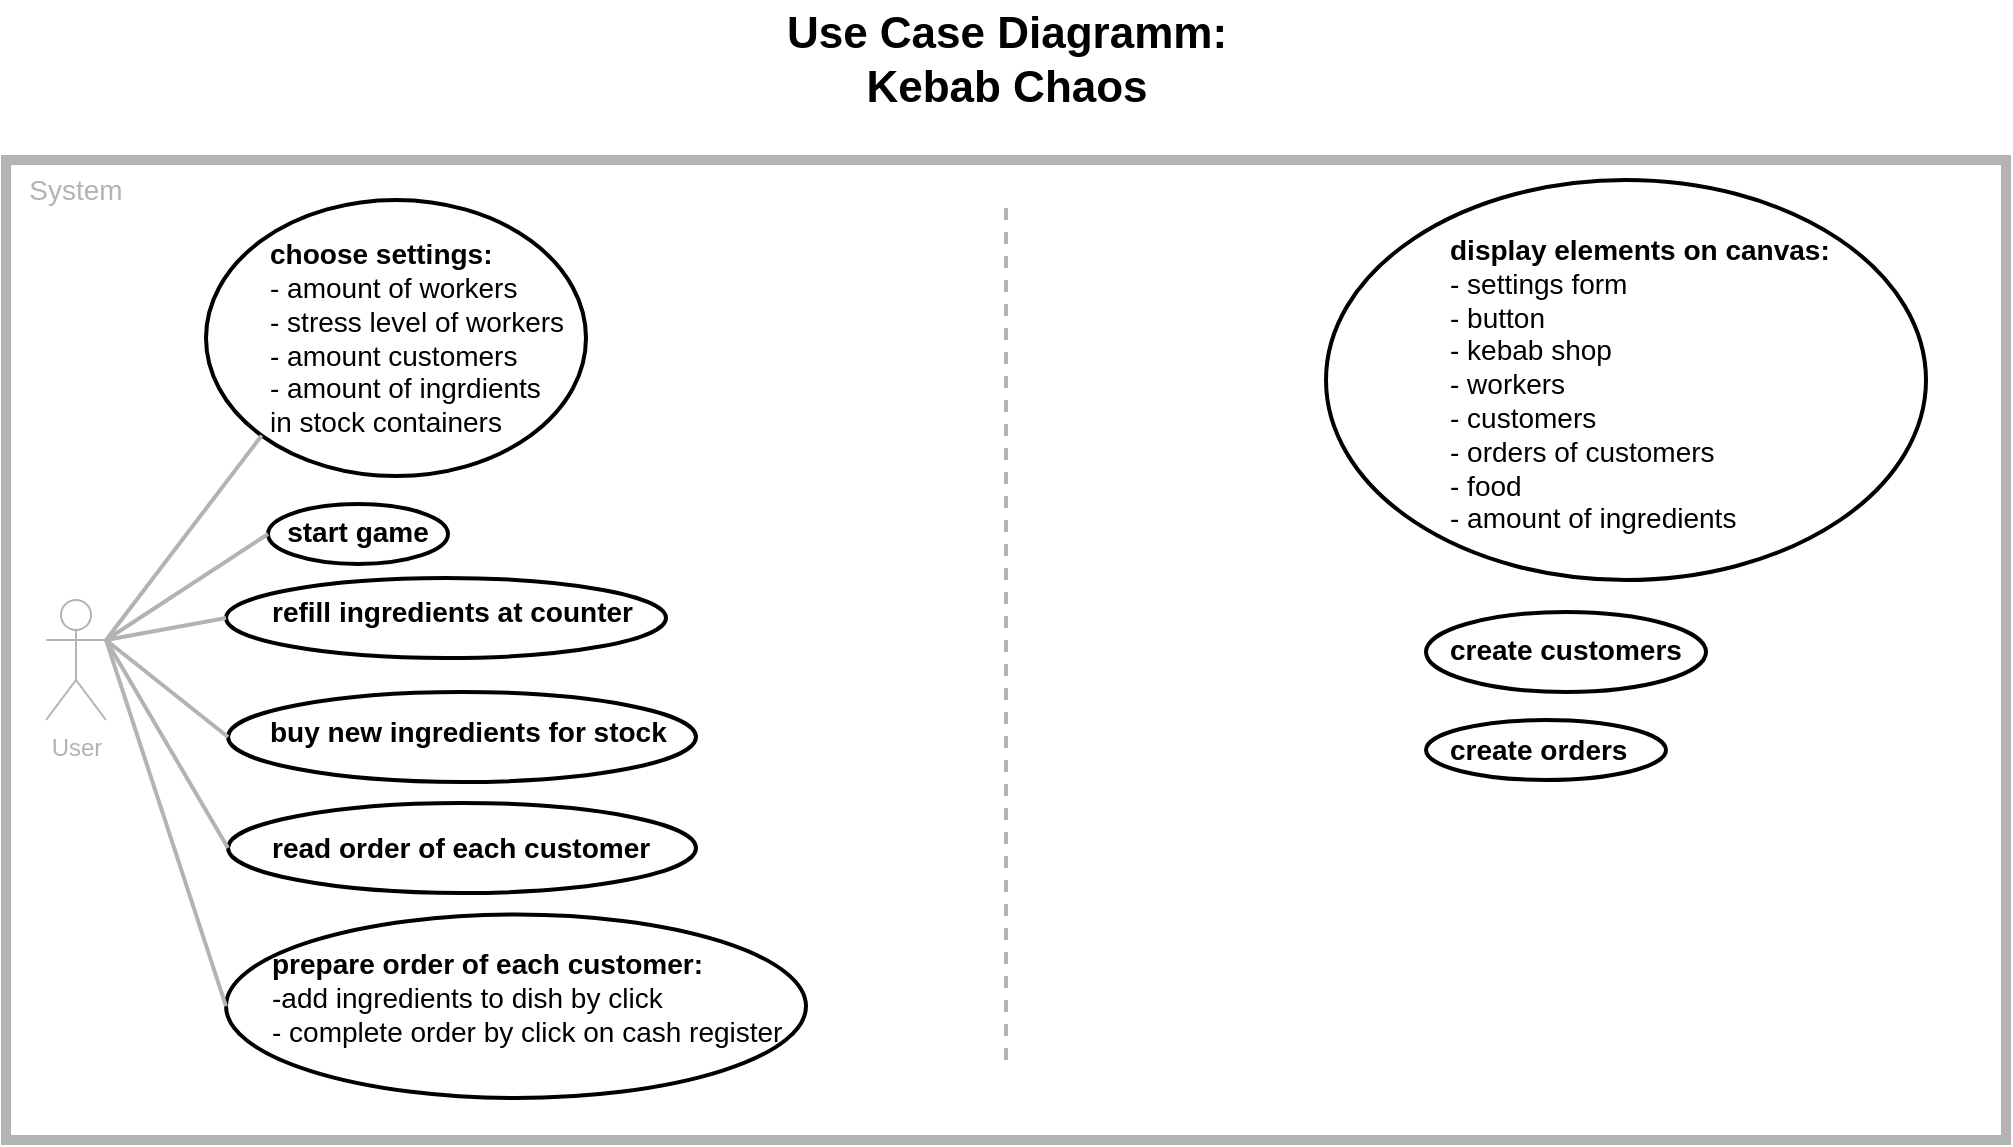 <mxfile version="16.5.5" type="device"><diagram id="e5UdjYOvo_wOnxDfpdJo" name="Page-1"><mxGraphModel dx="1379" dy="1414" grid="1" gridSize="10" guides="1" tooltips="1" connect="1" arrows="1" fold="1" page="1" pageScale="1" pageWidth="1169" pageHeight="827" math="0" shadow="0"><root><mxCell id="0"/><mxCell id="1" parent="0"/><mxCell id="oPhZlOB3vCfz6fM3Grpa-38" value="" style="rounded=0;whiteSpace=wrap;html=1;fontSize=14;fontColor=#B3B3B3;strokeColor=#B3B3B3;strokeWidth=5;fillColor=none;" vertex="1" parent="1"><mxGeometry x="84" y="-730" width="1000" height="490" as="geometry"/></mxCell><mxCell id="oPhZlOB3vCfz6fM3Grpa-1" value="&lt;font color=&quot;#b3b3b3&quot;&gt;User&lt;/font&gt;" style="shape=umlActor;verticalLabelPosition=bottom;verticalAlign=top;html=1;outlineConnect=0;strokeColor=#B3B3B3;" vertex="1" parent="1"><mxGeometry x="104" y="-510" width="30" height="60" as="geometry"/></mxCell><mxCell id="oPhZlOB3vCfz6fM3Grpa-6" value="Use Case Diagramm:&lt;br&gt;Kebab Chaos" style="text;html=1;align=center;verticalAlign=middle;resizable=0;points=[];autosize=1;strokeColor=none;fillColor=none;strokeWidth=6;fontSize=22;fontStyle=1" vertex="1" parent="1"><mxGeometry x="464" y="-810" width="240" height="60" as="geometry"/></mxCell><mxCell id="oPhZlOB3vCfz6fM3Grpa-7" value="&lt;font style=&quot;font-size: 14px&quot;&gt;&lt;b&gt;start game&lt;/b&gt;&lt;/font&gt;" style="text;html=1;strokeColor=none;fillColor=none;align=center;verticalAlign=middle;whiteSpace=wrap;rounded=0;fontSize=22;" vertex="1" parent="1"><mxGeometry x="215" y="-561" width="90" height="30" as="geometry"/></mxCell><mxCell id="oPhZlOB3vCfz6fM3Grpa-8" value="&lt;b&gt;choose settings:&lt;/b&gt;&lt;br&gt;- amount of workers&lt;br&gt;- stress level of workers&lt;br&gt;- amount customers&lt;br&gt;- amount of ingrdients&lt;br&gt;in stock containers" style="text;html=1;strokeColor=none;fillColor=none;align=left;verticalAlign=middle;whiteSpace=wrap;rounded=0;fontSize=14;" vertex="1" parent="1"><mxGeometry x="214" y="-691" width="150" height="100" as="geometry"/></mxCell><mxCell id="oPhZlOB3vCfz6fM3Grpa-9" value="" style="ellipse;whiteSpace=wrap;html=1;fontSize=14;strokeWidth=2;fillColor=none;" vertex="1" parent="1"><mxGeometry x="184" y="-710" width="190" height="138" as="geometry"/></mxCell><mxCell id="oPhZlOB3vCfz6fM3Grpa-10" value="" style="ellipse;whiteSpace=wrap;html=1;fontSize=14;strokeWidth=2;fillColor=none;fontStyle=1" vertex="1" parent="1"><mxGeometry x="215" y="-558" width="90" height="30" as="geometry"/></mxCell><mxCell id="oPhZlOB3vCfz6fM3Grpa-13" value="&lt;font style=&quot;font-size: 14px&quot;&gt;&lt;b&gt;refill ingredients at counter&lt;/b&gt;&lt;/font&gt;" style="text;html=1;strokeColor=none;fillColor=none;align=left;verticalAlign=middle;whiteSpace=wrap;rounded=0;fontSize=22;" vertex="1" parent="1"><mxGeometry x="215" y="-521" width="190" height="30" as="geometry"/></mxCell><mxCell id="oPhZlOB3vCfz6fM3Grpa-14" value="&lt;font style=&quot;font-size: 14px&quot;&gt;&lt;b&gt;buy new ingredients for stock&lt;/b&gt;&lt;/font&gt;" style="text;html=1;strokeColor=none;fillColor=none;align=left;verticalAlign=middle;whiteSpace=wrap;rounded=0;fontSize=22;" vertex="1" parent="1"><mxGeometry x="214" y="-461" width="219" height="30" as="geometry"/></mxCell><mxCell id="oPhZlOB3vCfz6fM3Grpa-15" value="" style="ellipse;whiteSpace=wrap;html=1;fontSize=14;strokeWidth=2;fillColor=none;fontStyle=1" vertex="1" parent="1"><mxGeometry x="194" y="-521" width="220" height="40" as="geometry"/></mxCell><mxCell id="oPhZlOB3vCfz6fM3Grpa-16" value="" style="ellipse;whiteSpace=wrap;html=1;fontSize=14;strokeWidth=2;fillColor=none;fontStyle=1" vertex="1" parent="1"><mxGeometry x="195" y="-464" width="234" height="45" as="geometry"/></mxCell><mxCell id="oPhZlOB3vCfz6fM3Grpa-17" value="" style="ellipse;whiteSpace=wrap;html=1;fontSize=14;strokeWidth=2;fillColor=none;fontStyle=1;align=left;" vertex="1" parent="1"><mxGeometry x="195" y="-408.5" width="234" height="45" as="geometry"/></mxCell><mxCell id="oPhZlOB3vCfz6fM3Grpa-18" value="&lt;b&gt;read order of each customer&lt;/b&gt;" style="text;html=1;strokeColor=none;fillColor=none;align=left;verticalAlign=middle;whiteSpace=wrap;rounded=0;fontSize=14;" vertex="1" parent="1"><mxGeometry x="215" y="-401" width="199" height="30" as="geometry"/></mxCell><mxCell id="oPhZlOB3vCfz6fM3Grpa-19" value="" style="ellipse;whiteSpace=wrap;html=1;fontSize=14;strokeWidth=2;fillColor=none;fontStyle=1" vertex="1" parent="1"><mxGeometry x="194" y="-352.75" width="290" height="91.75" as="geometry"/></mxCell><mxCell id="oPhZlOB3vCfz6fM3Grpa-21" value="&lt;b&gt;prepare order of each customer:&lt;/b&gt;&lt;br&gt;-add&amp;nbsp;ingredients to dish by click&lt;br&gt;- complete order by click on cash register&lt;br&gt;" style="text;html=1;strokeColor=none;fillColor=none;align=left;verticalAlign=middle;whiteSpace=wrap;rounded=0;fontSize=14;" vertex="1" parent="1"><mxGeometry x="215" y="-341" width="260" height="60" as="geometry"/></mxCell><mxCell id="oPhZlOB3vCfz6fM3Grpa-24" value="" style="endArrow=none;html=1;rounded=0;fontSize=14;fontColor=#B3B3B3;strokeColor=#B3B3B3;strokeWidth=2;exitX=1;exitY=0.333;exitDx=0;exitDy=0;exitPerimeter=0;entryX=0;entryY=1;entryDx=0;entryDy=0;" edge="1" parent="1" source="oPhZlOB3vCfz6fM3Grpa-1" target="oPhZlOB3vCfz6fM3Grpa-9"><mxGeometry width="50" height="50" relative="1" as="geometry"><mxPoint x="564" y="-390" as="sourcePoint"/><mxPoint x="674" y="-480" as="targetPoint"/></mxGeometry></mxCell><mxCell id="oPhZlOB3vCfz6fM3Grpa-25" value="" style="endArrow=none;html=1;rounded=0;fontSize=14;fontColor=#B3B3B3;strokeColor=#B3B3B3;strokeWidth=2;exitX=1;exitY=0.333;exitDx=0;exitDy=0;exitPerimeter=0;entryX=0;entryY=0.5;entryDx=0;entryDy=0;" edge="1" parent="1" source="oPhZlOB3vCfz6fM3Grpa-1" target="oPhZlOB3vCfz6fM3Grpa-10"><mxGeometry width="50" height="50" relative="1" as="geometry"><mxPoint x="144" y="-480" as="sourcePoint"/><mxPoint x="221.825" y="-582.21" as="targetPoint"/></mxGeometry></mxCell><mxCell id="oPhZlOB3vCfz6fM3Grpa-26" value="" style="endArrow=none;html=1;rounded=0;fontSize=14;fontColor=#B3B3B3;strokeColor=#B3B3B3;strokeWidth=2;entryX=0;entryY=0.5;entryDx=0;entryDy=0;" edge="1" parent="1" target="oPhZlOB3vCfz6fM3Grpa-15"><mxGeometry width="50" height="50" relative="1" as="geometry"><mxPoint x="134" y="-490" as="sourcePoint"/><mxPoint x="225" y="-533" as="targetPoint"/></mxGeometry></mxCell><mxCell id="oPhZlOB3vCfz6fM3Grpa-27" value="" style="endArrow=none;html=1;rounded=0;fontSize=14;fontColor=#B3B3B3;strokeColor=#B3B3B3;strokeWidth=2;entryX=0;entryY=0.5;entryDx=0;entryDy=0;exitX=1;exitY=0.333;exitDx=0;exitDy=0;exitPerimeter=0;" edge="1" parent="1" source="oPhZlOB3vCfz6fM3Grpa-1" target="oPhZlOB3vCfz6fM3Grpa-16"><mxGeometry width="50" height="50" relative="1" as="geometry"><mxPoint x="144" y="-480" as="sourcePoint"/><mxPoint x="204" y="-491" as="targetPoint"/></mxGeometry></mxCell><mxCell id="oPhZlOB3vCfz6fM3Grpa-28" value="" style="endArrow=none;html=1;rounded=0;fontSize=14;fontColor=#B3B3B3;strokeColor=#B3B3B3;strokeWidth=2;entryX=1;entryY=0.333;entryDx=0;entryDy=0;entryPerimeter=0;exitX=0;exitY=0.5;exitDx=0;exitDy=0;" edge="1" parent="1" source="oPhZlOB3vCfz6fM3Grpa-17" target="oPhZlOB3vCfz6fM3Grpa-1"><mxGeometry width="50" height="50" relative="1" as="geometry"><mxPoint x="154" y="-470" as="sourcePoint"/><mxPoint x="214" y="-481" as="targetPoint"/></mxGeometry></mxCell><mxCell id="oPhZlOB3vCfz6fM3Grpa-29" value="" style="endArrow=none;html=1;rounded=0;fontSize=14;fontColor=#B3B3B3;strokeColor=#B3B3B3;strokeWidth=2;entryX=1;entryY=0.333;entryDx=0;entryDy=0;entryPerimeter=0;exitX=0;exitY=0.5;exitDx=0;exitDy=0;" edge="1" parent="1" source="oPhZlOB3vCfz6fM3Grpa-19" target="oPhZlOB3vCfz6fM3Grpa-1"><mxGeometry width="50" height="50" relative="1" as="geometry"><mxPoint x="205" y="-376" as="sourcePoint"/><mxPoint x="144" y="-480" as="targetPoint"/></mxGeometry></mxCell><mxCell id="oPhZlOB3vCfz6fM3Grpa-31" value="&lt;b&gt;display elements on canvas:&lt;/b&gt;&lt;br&gt;- settings form&lt;br&gt;- button&lt;br&gt;- kebab shop&lt;br&gt;- workers&lt;br&gt;- customers&lt;br&gt;- orders of customers&lt;br&gt;&lt;div&gt;&lt;span&gt;- food&lt;/span&gt;&lt;/div&gt;&lt;div&gt;&lt;span&gt;- amount of ingredients&lt;/span&gt;&lt;/div&gt;" style="text;html=1;align=left;verticalAlign=middle;resizable=0;points=[];autosize=1;strokeColor=none;fillColor=none;fontSize=14;fontColor=#000000;" vertex="1" parent="1"><mxGeometry x="804" y="-698" width="210" height="160" as="geometry"/></mxCell><mxCell id="oPhZlOB3vCfz6fM3Grpa-32" value="&lt;b&gt;create customers&lt;br&gt;&lt;br&gt;&lt;br&gt;create orders&lt;/b&gt;" style="text;html=1;strokeColor=none;fillColor=none;align=left;verticalAlign=middle;whiteSpace=wrap;rounded=0;fontSize=14;" vertex="1" parent="1"><mxGeometry x="804" y="-521" width="150" height="121" as="geometry"/></mxCell><mxCell id="oPhZlOB3vCfz6fM3Grpa-33" value="" style="ellipse;whiteSpace=wrap;html=1;fontSize=14;strokeWidth=2;fillColor=none;fontStyle=1" vertex="1" parent="1"><mxGeometry x="794" y="-504" width="140" height="40" as="geometry"/></mxCell><mxCell id="oPhZlOB3vCfz6fM3Grpa-34" value="" style="ellipse;whiteSpace=wrap;html=1;fontSize=14;strokeWidth=2;fillColor=none;fontStyle=1" vertex="1" parent="1"><mxGeometry x="794" y="-450" width="120" height="30" as="geometry"/></mxCell><mxCell id="oPhZlOB3vCfz6fM3Grpa-35" value="" style="ellipse;whiteSpace=wrap;html=1;fontSize=14;strokeWidth=2;fillColor=none;" vertex="1" parent="1"><mxGeometry x="744" y="-720" width="300" height="200" as="geometry"/></mxCell><mxCell id="oPhZlOB3vCfz6fM3Grpa-36" value="" style="endArrow=none;dashed=1;html=1;rounded=0;fontSize=14;fontColor=#000000;strokeColor=#B3B3B3;strokeWidth=2;" edge="1" parent="1"><mxGeometry width="50" height="50" relative="1" as="geometry"><mxPoint x="584" y="-280" as="sourcePoint"/><mxPoint x="584" y="-710" as="targetPoint"/></mxGeometry></mxCell><mxCell id="oPhZlOB3vCfz6fM3Grpa-40" value="System" style="text;html=1;strokeColor=none;fillColor=none;align=center;verticalAlign=middle;whiteSpace=wrap;rounded=0;fontSize=14;fontColor=#B3B3B3;" vertex="1" parent="1"><mxGeometry x="89" y="-730" width="60" height="30" as="geometry"/></mxCell></root></mxGraphModel></diagram></mxfile>
